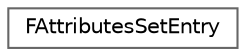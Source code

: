 digraph "Graphical Class Hierarchy"
{
 // INTERACTIVE_SVG=YES
 // LATEX_PDF_SIZE
  bgcolor="transparent";
  edge [fontname=Helvetica,fontsize=10,labelfontname=Helvetica,labelfontsize=10];
  node [fontname=Helvetica,fontsize=10,shape=box,height=0.2,width=0.4];
  rankdir="LR";
  Node0 [id="Node000000",label="FAttributesSetEntry",height=0.2,width=0.4,color="grey40", fillcolor="white", style="filled",URL="$db/dde/classFAttributesSetEntry.html",tooltip="This is a wrapper for an allocated attributes array."];
}
